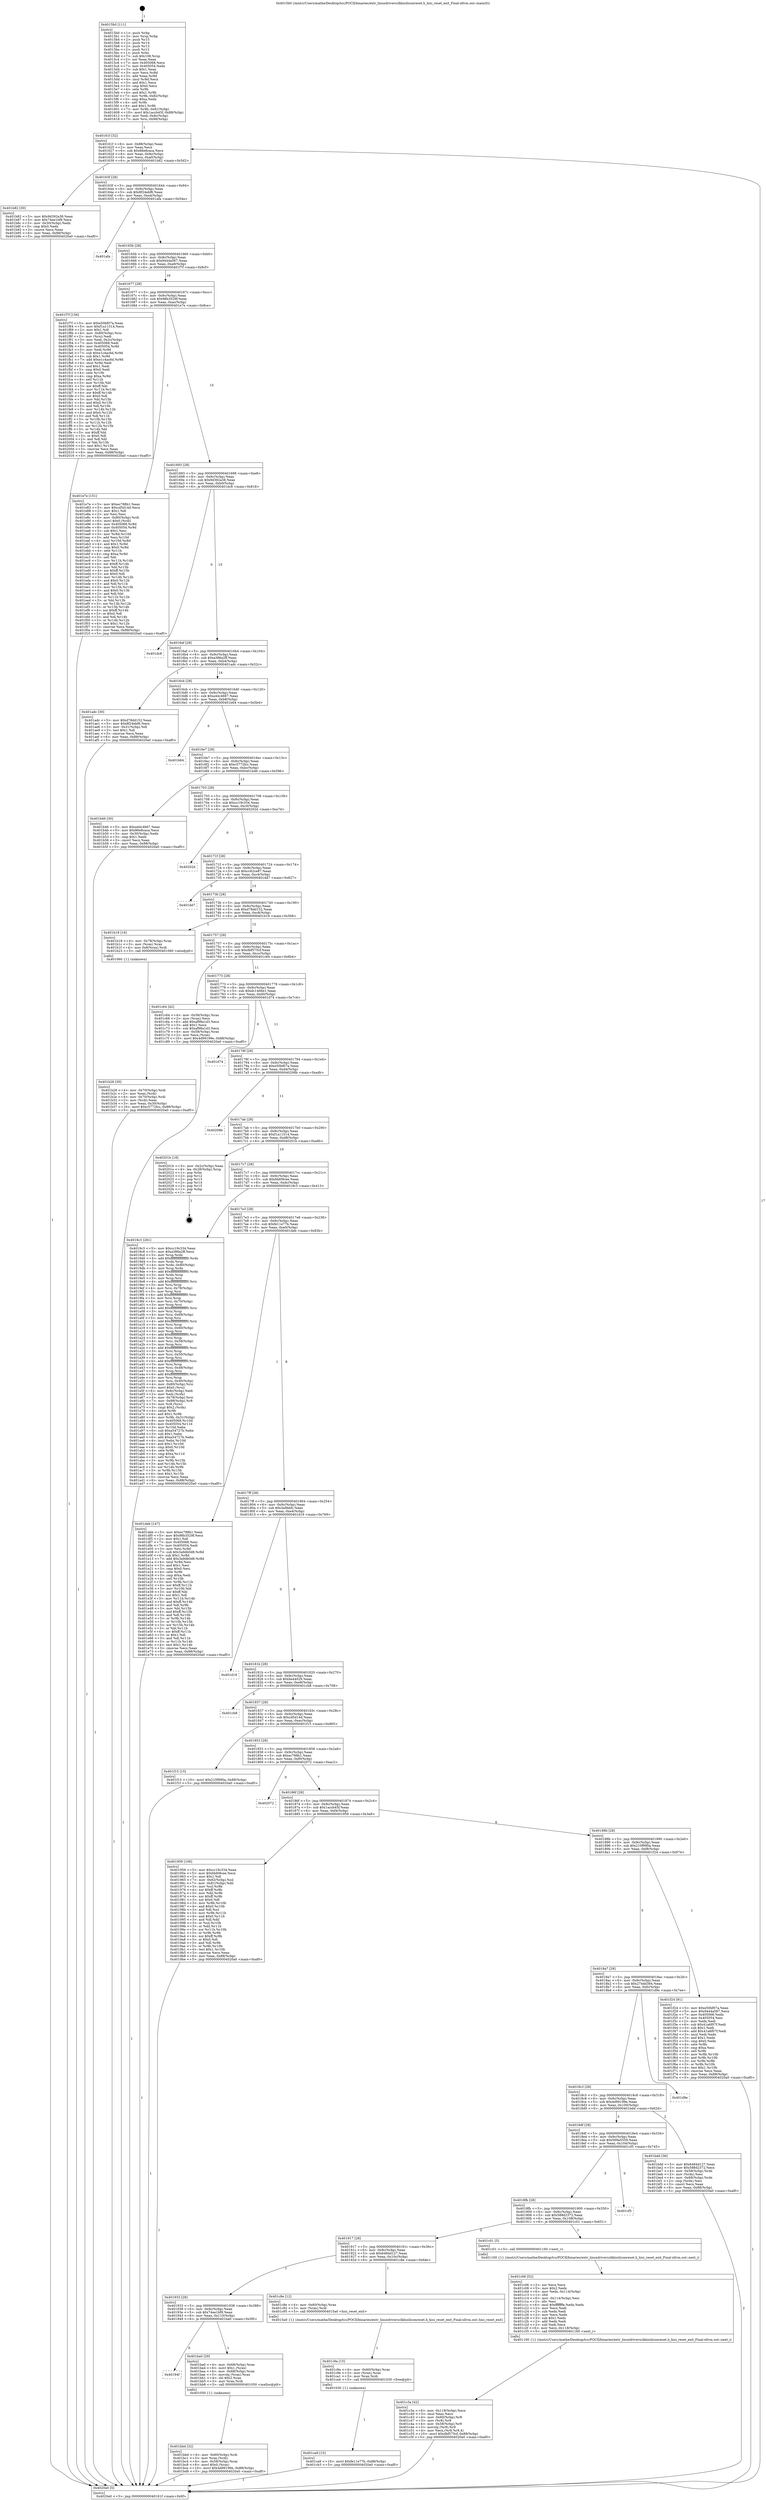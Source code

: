 digraph "0x4015b0" {
  label = "0x4015b0 (/mnt/c/Users/mathe/Desktop/tcc/POCII/binaries/extr_linuxdriversclkhisiliconreset.h_hisi_reset_exit_Final-ollvm.out::main(0))"
  labelloc = "t"
  node[shape=record]

  Entry [label="",width=0.3,height=0.3,shape=circle,fillcolor=black,style=filled]
  "0x40161f" [label="{
     0x40161f [32]\l
     | [instrs]\l
     &nbsp;&nbsp;0x40161f \<+6\>: mov -0x88(%rbp),%eax\l
     &nbsp;&nbsp;0x401625 \<+2\>: mov %eax,%ecx\l
     &nbsp;&nbsp;0x401627 \<+6\>: sub $0x86e8caca,%ecx\l
     &nbsp;&nbsp;0x40162d \<+6\>: mov %eax,-0x9c(%rbp)\l
     &nbsp;&nbsp;0x401633 \<+6\>: mov %ecx,-0xa0(%rbp)\l
     &nbsp;&nbsp;0x401639 \<+6\>: je 0000000000401b82 \<main+0x5d2\>\l
  }"]
  "0x401b82" [label="{
     0x401b82 [30]\l
     | [instrs]\l
     &nbsp;&nbsp;0x401b82 \<+5\>: mov $0x9d392a38,%eax\l
     &nbsp;&nbsp;0x401b87 \<+5\>: mov $0x74ee1bf9,%ecx\l
     &nbsp;&nbsp;0x401b8c \<+3\>: mov -0x30(%rbp),%edx\l
     &nbsp;&nbsp;0x401b8f \<+3\>: cmp $0x0,%edx\l
     &nbsp;&nbsp;0x401b92 \<+3\>: cmove %ecx,%eax\l
     &nbsp;&nbsp;0x401b95 \<+6\>: mov %eax,-0x88(%rbp)\l
     &nbsp;&nbsp;0x401b9b \<+5\>: jmp 00000000004020a0 \<main+0xaf0\>\l
  }"]
  "0x40163f" [label="{
     0x40163f [28]\l
     | [instrs]\l
     &nbsp;&nbsp;0x40163f \<+5\>: jmp 0000000000401644 \<main+0x94\>\l
     &nbsp;&nbsp;0x401644 \<+6\>: mov -0x9c(%rbp),%eax\l
     &nbsp;&nbsp;0x40164a \<+5\>: sub $0x8f24ebf6,%eax\l
     &nbsp;&nbsp;0x40164f \<+6\>: mov %eax,-0xa4(%rbp)\l
     &nbsp;&nbsp;0x401655 \<+6\>: je 0000000000401afa \<main+0x54a\>\l
  }"]
  Exit [label="",width=0.3,height=0.3,shape=circle,fillcolor=black,style=filled,peripheries=2]
  "0x401afa" [label="{
     0x401afa\l
  }", style=dashed]
  "0x40165b" [label="{
     0x40165b [28]\l
     | [instrs]\l
     &nbsp;&nbsp;0x40165b \<+5\>: jmp 0000000000401660 \<main+0xb0\>\l
     &nbsp;&nbsp;0x401660 \<+6\>: mov -0x9c(%rbp),%eax\l
     &nbsp;&nbsp;0x401666 \<+5\>: sub $0x9444a567,%eax\l
     &nbsp;&nbsp;0x40166b \<+6\>: mov %eax,-0xa8(%rbp)\l
     &nbsp;&nbsp;0x401671 \<+6\>: je 0000000000401f7f \<main+0x9cf\>\l
  }"]
  "0x401ca9" [label="{
     0x401ca9 [15]\l
     | [instrs]\l
     &nbsp;&nbsp;0x401ca9 \<+10\>: movl $0xfe11e77b,-0x88(%rbp)\l
     &nbsp;&nbsp;0x401cb3 \<+5\>: jmp 00000000004020a0 \<main+0xaf0\>\l
  }"]
  "0x401f7f" [label="{
     0x401f7f [156]\l
     | [instrs]\l
     &nbsp;&nbsp;0x401f7f \<+5\>: mov $0xe50bf07a,%eax\l
     &nbsp;&nbsp;0x401f84 \<+5\>: mov $0xf1a11514,%ecx\l
     &nbsp;&nbsp;0x401f89 \<+2\>: mov $0x1,%dl\l
     &nbsp;&nbsp;0x401f8b \<+4\>: mov -0x80(%rbp),%rsi\l
     &nbsp;&nbsp;0x401f8f \<+2\>: mov (%rsi),%edi\l
     &nbsp;&nbsp;0x401f91 \<+3\>: mov %edi,-0x2c(%rbp)\l
     &nbsp;&nbsp;0x401f94 \<+7\>: mov 0x405068,%edi\l
     &nbsp;&nbsp;0x401f9b \<+8\>: mov 0x405054,%r8d\l
     &nbsp;&nbsp;0x401fa3 \<+3\>: mov %edi,%r9d\l
     &nbsp;&nbsp;0x401fa6 \<+7\>: sub $0xe1c4ac6d,%r9d\l
     &nbsp;&nbsp;0x401fad \<+4\>: sub $0x1,%r9d\l
     &nbsp;&nbsp;0x401fb1 \<+7\>: add $0xe1c4ac6d,%r9d\l
     &nbsp;&nbsp;0x401fb8 \<+4\>: imul %r9d,%edi\l
     &nbsp;&nbsp;0x401fbc \<+3\>: and $0x1,%edi\l
     &nbsp;&nbsp;0x401fbf \<+3\>: cmp $0x0,%edi\l
     &nbsp;&nbsp;0x401fc2 \<+4\>: sete %r10b\l
     &nbsp;&nbsp;0x401fc6 \<+4\>: cmp $0xa,%r8d\l
     &nbsp;&nbsp;0x401fca \<+4\>: setl %r11b\l
     &nbsp;&nbsp;0x401fce \<+3\>: mov %r10b,%bl\l
     &nbsp;&nbsp;0x401fd1 \<+3\>: xor $0xff,%bl\l
     &nbsp;&nbsp;0x401fd4 \<+3\>: mov %r11b,%r14b\l
     &nbsp;&nbsp;0x401fd7 \<+4\>: xor $0xff,%r14b\l
     &nbsp;&nbsp;0x401fdb \<+3\>: xor $0x0,%dl\l
     &nbsp;&nbsp;0x401fde \<+3\>: mov %bl,%r15b\l
     &nbsp;&nbsp;0x401fe1 \<+4\>: and $0x0,%r15b\l
     &nbsp;&nbsp;0x401fe5 \<+3\>: and %dl,%r10b\l
     &nbsp;&nbsp;0x401fe8 \<+3\>: mov %r14b,%r12b\l
     &nbsp;&nbsp;0x401feb \<+4\>: and $0x0,%r12b\l
     &nbsp;&nbsp;0x401fef \<+3\>: and %dl,%r11b\l
     &nbsp;&nbsp;0x401ff2 \<+3\>: or %r10b,%r15b\l
     &nbsp;&nbsp;0x401ff5 \<+3\>: or %r11b,%r12b\l
     &nbsp;&nbsp;0x401ff8 \<+3\>: xor %r12b,%r15b\l
     &nbsp;&nbsp;0x401ffb \<+3\>: or %r14b,%bl\l
     &nbsp;&nbsp;0x401ffe \<+3\>: xor $0xff,%bl\l
     &nbsp;&nbsp;0x402001 \<+3\>: or $0x0,%dl\l
     &nbsp;&nbsp;0x402004 \<+2\>: and %dl,%bl\l
     &nbsp;&nbsp;0x402006 \<+3\>: or %bl,%r15b\l
     &nbsp;&nbsp;0x402009 \<+4\>: test $0x1,%r15b\l
     &nbsp;&nbsp;0x40200d \<+3\>: cmovne %ecx,%eax\l
     &nbsp;&nbsp;0x402010 \<+6\>: mov %eax,-0x88(%rbp)\l
     &nbsp;&nbsp;0x402016 \<+5\>: jmp 00000000004020a0 \<main+0xaf0\>\l
  }"]
  "0x401677" [label="{
     0x401677 [28]\l
     | [instrs]\l
     &nbsp;&nbsp;0x401677 \<+5\>: jmp 000000000040167c \<main+0xcc\>\l
     &nbsp;&nbsp;0x40167c \<+6\>: mov -0x9c(%rbp),%eax\l
     &nbsp;&nbsp;0x401682 \<+5\>: sub $0x98b3529f,%eax\l
     &nbsp;&nbsp;0x401687 \<+6\>: mov %eax,-0xac(%rbp)\l
     &nbsp;&nbsp;0x40168d \<+6\>: je 0000000000401e7e \<main+0x8ce\>\l
  }"]
  "0x401c9a" [label="{
     0x401c9a [15]\l
     | [instrs]\l
     &nbsp;&nbsp;0x401c9a \<+4\>: mov -0x60(%rbp),%rax\l
     &nbsp;&nbsp;0x401c9e \<+3\>: mov (%rax),%rax\l
     &nbsp;&nbsp;0x401ca1 \<+3\>: mov %rax,%rdi\l
     &nbsp;&nbsp;0x401ca4 \<+5\>: call 0000000000401030 \<free@plt\>\l
     | [calls]\l
     &nbsp;&nbsp;0x401030 \{1\} (unknown)\l
  }"]
  "0x401e7e" [label="{
     0x401e7e [151]\l
     | [instrs]\l
     &nbsp;&nbsp;0x401e7e \<+5\>: mov $0xec788b1,%eax\l
     &nbsp;&nbsp;0x401e83 \<+5\>: mov $0xcd5d14d,%ecx\l
     &nbsp;&nbsp;0x401e88 \<+2\>: mov $0x1,%dl\l
     &nbsp;&nbsp;0x401e8a \<+2\>: xor %esi,%esi\l
     &nbsp;&nbsp;0x401e8c \<+4\>: mov -0x80(%rbp),%rdi\l
     &nbsp;&nbsp;0x401e90 \<+6\>: movl $0x0,(%rdi)\l
     &nbsp;&nbsp;0x401e96 \<+8\>: mov 0x405068,%r8d\l
     &nbsp;&nbsp;0x401e9e \<+8\>: mov 0x405054,%r9d\l
     &nbsp;&nbsp;0x401ea6 \<+3\>: sub $0x1,%esi\l
     &nbsp;&nbsp;0x401ea9 \<+3\>: mov %r8d,%r10d\l
     &nbsp;&nbsp;0x401eac \<+3\>: add %esi,%r10d\l
     &nbsp;&nbsp;0x401eaf \<+4\>: imul %r10d,%r8d\l
     &nbsp;&nbsp;0x401eb3 \<+4\>: and $0x1,%r8d\l
     &nbsp;&nbsp;0x401eb7 \<+4\>: cmp $0x0,%r8d\l
     &nbsp;&nbsp;0x401ebb \<+4\>: sete %r11b\l
     &nbsp;&nbsp;0x401ebf \<+4\>: cmp $0xa,%r9d\l
     &nbsp;&nbsp;0x401ec3 \<+3\>: setl %bl\l
     &nbsp;&nbsp;0x401ec6 \<+3\>: mov %r11b,%r14b\l
     &nbsp;&nbsp;0x401ec9 \<+4\>: xor $0xff,%r14b\l
     &nbsp;&nbsp;0x401ecd \<+3\>: mov %bl,%r15b\l
     &nbsp;&nbsp;0x401ed0 \<+4\>: xor $0xff,%r15b\l
     &nbsp;&nbsp;0x401ed4 \<+3\>: xor $0x0,%dl\l
     &nbsp;&nbsp;0x401ed7 \<+3\>: mov %r14b,%r12b\l
     &nbsp;&nbsp;0x401eda \<+4\>: and $0x0,%r12b\l
     &nbsp;&nbsp;0x401ede \<+3\>: and %dl,%r11b\l
     &nbsp;&nbsp;0x401ee1 \<+3\>: mov %r15b,%r13b\l
     &nbsp;&nbsp;0x401ee4 \<+4\>: and $0x0,%r13b\l
     &nbsp;&nbsp;0x401ee8 \<+2\>: and %dl,%bl\l
     &nbsp;&nbsp;0x401eea \<+3\>: or %r11b,%r12b\l
     &nbsp;&nbsp;0x401eed \<+3\>: or %bl,%r13b\l
     &nbsp;&nbsp;0x401ef0 \<+3\>: xor %r13b,%r12b\l
     &nbsp;&nbsp;0x401ef3 \<+3\>: or %r15b,%r14b\l
     &nbsp;&nbsp;0x401ef6 \<+4\>: xor $0xff,%r14b\l
     &nbsp;&nbsp;0x401efa \<+3\>: or $0x0,%dl\l
     &nbsp;&nbsp;0x401efd \<+3\>: and %dl,%r14b\l
     &nbsp;&nbsp;0x401f00 \<+3\>: or %r14b,%r12b\l
     &nbsp;&nbsp;0x401f03 \<+4\>: test $0x1,%r12b\l
     &nbsp;&nbsp;0x401f07 \<+3\>: cmovne %ecx,%eax\l
     &nbsp;&nbsp;0x401f0a \<+6\>: mov %eax,-0x88(%rbp)\l
     &nbsp;&nbsp;0x401f10 \<+5\>: jmp 00000000004020a0 \<main+0xaf0\>\l
  }"]
  "0x401693" [label="{
     0x401693 [28]\l
     | [instrs]\l
     &nbsp;&nbsp;0x401693 \<+5\>: jmp 0000000000401698 \<main+0xe8\>\l
     &nbsp;&nbsp;0x401698 \<+6\>: mov -0x9c(%rbp),%eax\l
     &nbsp;&nbsp;0x40169e \<+5\>: sub $0x9d392a38,%eax\l
     &nbsp;&nbsp;0x4016a3 \<+6\>: mov %eax,-0xb0(%rbp)\l
     &nbsp;&nbsp;0x4016a9 \<+6\>: je 0000000000401dc8 \<main+0x818\>\l
  }"]
  "0x401c3a" [label="{
     0x401c3a [42]\l
     | [instrs]\l
     &nbsp;&nbsp;0x401c3a \<+6\>: mov -0x118(%rbp),%ecx\l
     &nbsp;&nbsp;0x401c40 \<+3\>: imul %eax,%ecx\l
     &nbsp;&nbsp;0x401c43 \<+4\>: mov -0x60(%rbp),%r8\l
     &nbsp;&nbsp;0x401c47 \<+3\>: mov (%r8),%r8\l
     &nbsp;&nbsp;0x401c4a \<+4\>: mov -0x58(%rbp),%r9\l
     &nbsp;&nbsp;0x401c4e \<+3\>: movslq (%r9),%r9\l
     &nbsp;&nbsp;0x401c51 \<+4\>: mov %ecx,(%r8,%r9,4)\l
     &nbsp;&nbsp;0x401c55 \<+10\>: movl $0xdbf575cf,-0x88(%rbp)\l
     &nbsp;&nbsp;0x401c5f \<+5\>: jmp 00000000004020a0 \<main+0xaf0\>\l
  }"]
  "0x401dc8" [label="{
     0x401dc8\l
  }", style=dashed]
  "0x4016af" [label="{
     0x4016af [28]\l
     | [instrs]\l
     &nbsp;&nbsp;0x4016af \<+5\>: jmp 00000000004016b4 \<main+0x104\>\l
     &nbsp;&nbsp;0x4016b4 \<+6\>: mov -0x9c(%rbp),%eax\l
     &nbsp;&nbsp;0x4016ba \<+5\>: sub $0xa386a2ff,%eax\l
     &nbsp;&nbsp;0x4016bf \<+6\>: mov %eax,-0xb4(%rbp)\l
     &nbsp;&nbsp;0x4016c5 \<+6\>: je 0000000000401adc \<main+0x52c\>\l
  }"]
  "0x401c06" [label="{
     0x401c06 [52]\l
     | [instrs]\l
     &nbsp;&nbsp;0x401c06 \<+2\>: xor %ecx,%ecx\l
     &nbsp;&nbsp;0x401c08 \<+5\>: mov $0x2,%edx\l
     &nbsp;&nbsp;0x401c0d \<+6\>: mov %edx,-0x114(%rbp)\l
     &nbsp;&nbsp;0x401c13 \<+1\>: cltd\l
     &nbsp;&nbsp;0x401c14 \<+6\>: mov -0x114(%rbp),%esi\l
     &nbsp;&nbsp;0x401c1a \<+2\>: idiv %esi\l
     &nbsp;&nbsp;0x401c1c \<+6\>: imul $0xfffffffe,%edx,%edx\l
     &nbsp;&nbsp;0x401c22 \<+2\>: mov %ecx,%edi\l
     &nbsp;&nbsp;0x401c24 \<+2\>: sub %edx,%edi\l
     &nbsp;&nbsp;0x401c26 \<+2\>: mov %ecx,%edx\l
     &nbsp;&nbsp;0x401c28 \<+3\>: sub $0x1,%edx\l
     &nbsp;&nbsp;0x401c2b \<+2\>: add %edx,%edi\l
     &nbsp;&nbsp;0x401c2d \<+2\>: sub %edi,%ecx\l
     &nbsp;&nbsp;0x401c2f \<+6\>: mov %ecx,-0x118(%rbp)\l
     &nbsp;&nbsp;0x401c35 \<+5\>: call 0000000000401160 \<next_i\>\l
     | [calls]\l
     &nbsp;&nbsp;0x401160 \{1\} (/mnt/c/Users/mathe/Desktop/tcc/POCII/binaries/extr_linuxdriversclkhisiliconreset.h_hisi_reset_exit_Final-ollvm.out::next_i)\l
  }"]
  "0x401adc" [label="{
     0x401adc [30]\l
     | [instrs]\l
     &nbsp;&nbsp;0x401adc \<+5\>: mov $0xd78dd152,%eax\l
     &nbsp;&nbsp;0x401ae1 \<+5\>: mov $0x8f24ebf6,%ecx\l
     &nbsp;&nbsp;0x401ae6 \<+3\>: mov -0x31(%rbp),%dl\l
     &nbsp;&nbsp;0x401ae9 \<+3\>: test $0x1,%dl\l
     &nbsp;&nbsp;0x401aec \<+3\>: cmovne %ecx,%eax\l
     &nbsp;&nbsp;0x401aef \<+6\>: mov %eax,-0x88(%rbp)\l
     &nbsp;&nbsp;0x401af5 \<+5\>: jmp 00000000004020a0 \<main+0xaf0\>\l
  }"]
  "0x4016cb" [label="{
     0x4016cb [28]\l
     | [instrs]\l
     &nbsp;&nbsp;0x4016cb \<+5\>: jmp 00000000004016d0 \<main+0x120\>\l
     &nbsp;&nbsp;0x4016d0 \<+6\>: mov -0x9c(%rbp),%eax\l
     &nbsp;&nbsp;0x4016d6 \<+5\>: sub $0xa44c4667,%eax\l
     &nbsp;&nbsp;0x4016db \<+6\>: mov %eax,-0xb8(%rbp)\l
     &nbsp;&nbsp;0x4016e1 \<+6\>: je 0000000000401b64 \<main+0x5b4\>\l
  }"]
  "0x401bbd" [label="{
     0x401bbd [32]\l
     | [instrs]\l
     &nbsp;&nbsp;0x401bbd \<+4\>: mov -0x60(%rbp),%rdi\l
     &nbsp;&nbsp;0x401bc1 \<+3\>: mov %rax,(%rdi)\l
     &nbsp;&nbsp;0x401bc4 \<+4\>: mov -0x58(%rbp),%rax\l
     &nbsp;&nbsp;0x401bc8 \<+6\>: movl $0x0,(%rax)\l
     &nbsp;&nbsp;0x401bce \<+10\>: movl $0x4d99199e,-0x88(%rbp)\l
     &nbsp;&nbsp;0x401bd8 \<+5\>: jmp 00000000004020a0 \<main+0xaf0\>\l
  }"]
  "0x401b64" [label="{
     0x401b64\l
  }", style=dashed]
  "0x4016e7" [label="{
     0x4016e7 [28]\l
     | [instrs]\l
     &nbsp;&nbsp;0x4016e7 \<+5\>: jmp 00000000004016ec \<main+0x13c\>\l
     &nbsp;&nbsp;0x4016ec \<+6\>: mov -0x9c(%rbp),%eax\l
     &nbsp;&nbsp;0x4016f2 \<+5\>: sub $0xc5772fcc,%eax\l
     &nbsp;&nbsp;0x4016f7 \<+6\>: mov %eax,-0xbc(%rbp)\l
     &nbsp;&nbsp;0x4016fd \<+6\>: je 0000000000401b46 \<main+0x596\>\l
  }"]
  "0x40194f" [label="{
     0x40194f\l
  }", style=dashed]
  "0x401b46" [label="{
     0x401b46 [30]\l
     | [instrs]\l
     &nbsp;&nbsp;0x401b46 \<+5\>: mov $0xa44c4667,%eax\l
     &nbsp;&nbsp;0x401b4b \<+5\>: mov $0x86e8caca,%ecx\l
     &nbsp;&nbsp;0x401b50 \<+3\>: mov -0x30(%rbp),%edx\l
     &nbsp;&nbsp;0x401b53 \<+3\>: cmp $0x1,%edx\l
     &nbsp;&nbsp;0x401b56 \<+3\>: cmovl %ecx,%eax\l
     &nbsp;&nbsp;0x401b59 \<+6\>: mov %eax,-0x88(%rbp)\l
     &nbsp;&nbsp;0x401b5f \<+5\>: jmp 00000000004020a0 \<main+0xaf0\>\l
  }"]
  "0x401703" [label="{
     0x401703 [28]\l
     | [instrs]\l
     &nbsp;&nbsp;0x401703 \<+5\>: jmp 0000000000401708 \<main+0x158\>\l
     &nbsp;&nbsp;0x401708 \<+6\>: mov -0x9c(%rbp),%eax\l
     &nbsp;&nbsp;0x40170e \<+5\>: sub $0xcc19c334,%eax\l
     &nbsp;&nbsp;0x401713 \<+6\>: mov %eax,-0xc0(%rbp)\l
     &nbsp;&nbsp;0x401719 \<+6\>: je 000000000040202d \<main+0xa7d\>\l
  }"]
  "0x401ba0" [label="{
     0x401ba0 [29]\l
     | [instrs]\l
     &nbsp;&nbsp;0x401ba0 \<+4\>: mov -0x68(%rbp),%rax\l
     &nbsp;&nbsp;0x401ba4 \<+6\>: movl $0x1,(%rax)\l
     &nbsp;&nbsp;0x401baa \<+4\>: mov -0x68(%rbp),%rax\l
     &nbsp;&nbsp;0x401bae \<+3\>: movslq (%rax),%rax\l
     &nbsp;&nbsp;0x401bb1 \<+4\>: shl $0x2,%rax\l
     &nbsp;&nbsp;0x401bb5 \<+3\>: mov %rax,%rdi\l
     &nbsp;&nbsp;0x401bb8 \<+5\>: call 0000000000401050 \<malloc@plt\>\l
     | [calls]\l
     &nbsp;&nbsp;0x401050 \{1\} (unknown)\l
  }"]
  "0x40202d" [label="{
     0x40202d\l
  }", style=dashed]
  "0x40171f" [label="{
     0x40171f [28]\l
     | [instrs]\l
     &nbsp;&nbsp;0x40171f \<+5\>: jmp 0000000000401724 \<main+0x174\>\l
     &nbsp;&nbsp;0x401724 \<+6\>: mov -0x9c(%rbp),%eax\l
     &nbsp;&nbsp;0x40172a \<+5\>: sub $0xcc62ce87,%eax\l
     &nbsp;&nbsp;0x40172f \<+6\>: mov %eax,-0xc4(%rbp)\l
     &nbsp;&nbsp;0x401735 \<+6\>: je 0000000000401dd7 \<main+0x827\>\l
  }"]
  "0x401933" [label="{
     0x401933 [28]\l
     | [instrs]\l
     &nbsp;&nbsp;0x401933 \<+5\>: jmp 0000000000401938 \<main+0x388\>\l
     &nbsp;&nbsp;0x401938 \<+6\>: mov -0x9c(%rbp),%eax\l
     &nbsp;&nbsp;0x40193e \<+5\>: sub $0x74ee1bf9,%eax\l
     &nbsp;&nbsp;0x401943 \<+6\>: mov %eax,-0x110(%rbp)\l
     &nbsp;&nbsp;0x401949 \<+6\>: je 0000000000401ba0 \<main+0x5f0\>\l
  }"]
  "0x401dd7" [label="{
     0x401dd7\l
  }", style=dashed]
  "0x40173b" [label="{
     0x40173b [28]\l
     | [instrs]\l
     &nbsp;&nbsp;0x40173b \<+5\>: jmp 0000000000401740 \<main+0x190\>\l
     &nbsp;&nbsp;0x401740 \<+6\>: mov -0x9c(%rbp),%eax\l
     &nbsp;&nbsp;0x401746 \<+5\>: sub $0xd78dd152,%eax\l
     &nbsp;&nbsp;0x40174b \<+6\>: mov %eax,-0xc8(%rbp)\l
     &nbsp;&nbsp;0x401751 \<+6\>: je 0000000000401b18 \<main+0x568\>\l
  }"]
  "0x401c8e" [label="{
     0x401c8e [12]\l
     | [instrs]\l
     &nbsp;&nbsp;0x401c8e \<+4\>: mov -0x60(%rbp),%rax\l
     &nbsp;&nbsp;0x401c92 \<+3\>: mov (%rax),%rdi\l
     &nbsp;&nbsp;0x401c95 \<+5\>: call 00000000004015a0 \<hisi_reset_exit\>\l
     | [calls]\l
     &nbsp;&nbsp;0x4015a0 \{1\} (/mnt/c/Users/mathe/Desktop/tcc/POCII/binaries/extr_linuxdriversclkhisiliconreset.h_hisi_reset_exit_Final-ollvm.out::hisi_reset_exit)\l
  }"]
  "0x401b18" [label="{
     0x401b18 [16]\l
     | [instrs]\l
     &nbsp;&nbsp;0x401b18 \<+4\>: mov -0x78(%rbp),%rax\l
     &nbsp;&nbsp;0x401b1c \<+3\>: mov (%rax),%rax\l
     &nbsp;&nbsp;0x401b1f \<+4\>: mov 0x8(%rax),%rdi\l
     &nbsp;&nbsp;0x401b23 \<+5\>: call 0000000000401060 \<atoi@plt\>\l
     | [calls]\l
     &nbsp;&nbsp;0x401060 \{1\} (unknown)\l
  }"]
  "0x401757" [label="{
     0x401757 [28]\l
     | [instrs]\l
     &nbsp;&nbsp;0x401757 \<+5\>: jmp 000000000040175c \<main+0x1ac\>\l
     &nbsp;&nbsp;0x40175c \<+6\>: mov -0x9c(%rbp),%eax\l
     &nbsp;&nbsp;0x401762 \<+5\>: sub $0xdbf575cf,%eax\l
     &nbsp;&nbsp;0x401767 \<+6\>: mov %eax,-0xcc(%rbp)\l
     &nbsp;&nbsp;0x40176d \<+6\>: je 0000000000401c64 \<main+0x6b4\>\l
  }"]
  "0x401917" [label="{
     0x401917 [28]\l
     | [instrs]\l
     &nbsp;&nbsp;0x401917 \<+5\>: jmp 000000000040191c \<main+0x36c\>\l
     &nbsp;&nbsp;0x40191c \<+6\>: mov -0x9c(%rbp),%eax\l
     &nbsp;&nbsp;0x401922 \<+5\>: sub $0x6484d127,%eax\l
     &nbsp;&nbsp;0x401927 \<+6\>: mov %eax,-0x10c(%rbp)\l
     &nbsp;&nbsp;0x40192d \<+6\>: je 0000000000401c8e \<main+0x6de\>\l
  }"]
  "0x401c64" [label="{
     0x401c64 [42]\l
     | [instrs]\l
     &nbsp;&nbsp;0x401c64 \<+4\>: mov -0x58(%rbp),%rax\l
     &nbsp;&nbsp;0x401c68 \<+2\>: mov (%rax),%ecx\l
     &nbsp;&nbsp;0x401c6a \<+6\>: add $0xaf98a1d3,%ecx\l
     &nbsp;&nbsp;0x401c70 \<+3\>: add $0x1,%ecx\l
     &nbsp;&nbsp;0x401c73 \<+6\>: sub $0xaf98a1d3,%ecx\l
     &nbsp;&nbsp;0x401c79 \<+4\>: mov -0x58(%rbp),%rax\l
     &nbsp;&nbsp;0x401c7d \<+2\>: mov %ecx,(%rax)\l
     &nbsp;&nbsp;0x401c7f \<+10\>: movl $0x4d99199e,-0x88(%rbp)\l
     &nbsp;&nbsp;0x401c89 \<+5\>: jmp 00000000004020a0 \<main+0xaf0\>\l
  }"]
  "0x401773" [label="{
     0x401773 [28]\l
     | [instrs]\l
     &nbsp;&nbsp;0x401773 \<+5\>: jmp 0000000000401778 \<main+0x1c8\>\l
     &nbsp;&nbsp;0x401778 \<+6\>: mov -0x9c(%rbp),%eax\l
     &nbsp;&nbsp;0x40177e \<+5\>: sub $0xdc1466e1,%eax\l
     &nbsp;&nbsp;0x401783 \<+6\>: mov %eax,-0xd0(%rbp)\l
     &nbsp;&nbsp;0x401789 \<+6\>: je 0000000000401d74 \<main+0x7c4\>\l
  }"]
  "0x401c01" [label="{
     0x401c01 [5]\l
     | [instrs]\l
     &nbsp;&nbsp;0x401c01 \<+5\>: call 0000000000401160 \<next_i\>\l
     | [calls]\l
     &nbsp;&nbsp;0x401160 \{1\} (/mnt/c/Users/mathe/Desktop/tcc/POCII/binaries/extr_linuxdriversclkhisiliconreset.h_hisi_reset_exit_Final-ollvm.out::next_i)\l
  }"]
  "0x401d74" [label="{
     0x401d74\l
  }", style=dashed]
  "0x40178f" [label="{
     0x40178f [28]\l
     | [instrs]\l
     &nbsp;&nbsp;0x40178f \<+5\>: jmp 0000000000401794 \<main+0x1e4\>\l
     &nbsp;&nbsp;0x401794 \<+6\>: mov -0x9c(%rbp),%eax\l
     &nbsp;&nbsp;0x40179a \<+5\>: sub $0xe50bf07a,%eax\l
     &nbsp;&nbsp;0x40179f \<+6\>: mov %eax,-0xd4(%rbp)\l
     &nbsp;&nbsp;0x4017a5 \<+6\>: je 000000000040208b \<main+0xadb\>\l
  }"]
  "0x4018fb" [label="{
     0x4018fb [28]\l
     | [instrs]\l
     &nbsp;&nbsp;0x4018fb \<+5\>: jmp 0000000000401900 \<main+0x350\>\l
     &nbsp;&nbsp;0x401900 \<+6\>: mov -0x9c(%rbp),%eax\l
     &nbsp;&nbsp;0x401906 \<+5\>: sub $0x588d2372,%eax\l
     &nbsp;&nbsp;0x40190b \<+6\>: mov %eax,-0x108(%rbp)\l
     &nbsp;&nbsp;0x401911 \<+6\>: je 0000000000401c01 \<main+0x651\>\l
  }"]
  "0x40208b" [label="{
     0x40208b\l
  }", style=dashed]
  "0x4017ab" [label="{
     0x4017ab [28]\l
     | [instrs]\l
     &nbsp;&nbsp;0x4017ab \<+5\>: jmp 00000000004017b0 \<main+0x200\>\l
     &nbsp;&nbsp;0x4017b0 \<+6\>: mov -0x9c(%rbp),%eax\l
     &nbsp;&nbsp;0x4017b6 \<+5\>: sub $0xf1a11514,%eax\l
     &nbsp;&nbsp;0x4017bb \<+6\>: mov %eax,-0xd8(%rbp)\l
     &nbsp;&nbsp;0x4017c1 \<+6\>: je 000000000040201b \<main+0xa6b\>\l
  }"]
  "0x401cf5" [label="{
     0x401cf5\l
  }", style=dashed]
  "0x40201b" [label="{
     0x40201b [18]\l
     | [instrs]\l
     &nbsp;&nbsp;0x40201b \<+3\>: mov -0x2c(%rbp),%eax\l
     &nbsp;&nbsp;0x40201e \<+4\>: lea -0x28(%rbp),%rsp\l
     &nbsp;&nbsp;0x402022 \<+1\>: pop %rbx\l
     &nbsp;&nbsp;0x402023 \<+2\>: pop %r12\l
     &nbsp;&nbsp;0x402025 \<+2\>: pop %r13\l
     &nbsp;&nbsp;0x402027 \<+2\>: pop %r14\l
     &nbsp;&nbsp;0x402029 \<+2\>: pop %r15\l
     &nbsp;&nbsp;0x40202b \<+1\>: pop %rbp\l
     &nbsp;&nbsp;0x40202c \<+1\>: ret\l
  }"]
  "0x4017c7" [label="{
     0x4017c7 [28]\l
     | [instrs]\l
     &nbsp;&nbsp;0x4017c7 \<+5\>: jmp 00000000004017cc \<main+0x21c\>\l
     &nbsp;&nbsp;0x4017cc \<+6\>: mov -0x9c(%rbp),%eax\l
     &nbsp;&nbsp;0x4017d2 \<+5\>: sub $0xfdd09cee,%eax\l
     &nbsp;&nbsp;0x4017d7 \<+6\>: mov %eax,-0xdc(%rbp)\l
     &nbsp;&nbsp;0x4017dd \<+6\>: je 00000000004019c3 \<main+0x413\>\l
  }"]
  "0x4018df" [label="{
     0x4018df [28]\l
     | [instrs]\l
     &nbsp;&nbsp;0x4018df \<+5\>: jmp 00000000004018e4 \<main+0x334\>\l
     &nbsp;&nbsp;0x4018e4 \<+6\>: mov -0x9c(%rbp),%eax\l
     &nbsp;&nbsp;0x4018ea \<+5\>: sub $0x569a5559,%eax\l
     &nbsp;&nbsp;0x4018ef \<+6\>: mov %eax,-0x104(%rbp)\l
     &nbsp;&nbsp;0x4018f5 \<+6\>: je 0000000000401cf5 \<main+0x745\>\l
  }"]
  "0x4019c3" [label="{
     0x4019c3 [281]\l
     | [instrs]\l
     &nbsp;&nbsp;0x4019c3 \<+5\>: mov $0xcc19c334,%eax\l
     &nbsp;&nbsp;0x4019c8 \<+5\>: mov $0xa386a2ff,%ecx\l
     &nbsp;&nbsp;0x4019cd \<+3\>: mov %rsp,%rdx\l
     &nbsp;&nbsp;0x4019d0 \<+4\>: add $0xfffffffffffffff0,%rdx\l
     &nbsp;&nbsp;0x4019d4 \<+3\>: mov %rdx,%rsp\l
     &nbsp;&nbsp;0x4019d7 \<+4\>: mov %rdx,-0x80(%rbp)\l
     &nbsp;&nbsp;0x4019db \<+3\>: mov %rsp,%rdx\l
     &nbsp;&nbsp;0x4019de \<+4\>: add $0xfffffffffffffff0,%rdx\l
     &nbsp;&nbsp;0x4019e2 \<+3\>: mov %rdx,%rsp\l
     &nbsp;&nbsp;0x4019e5 \<+3\>: mov %rsp,%rsi\l
     &nbsp;&nbsp;0x4019e8 \<+4\>: add $0xfffffffffffffff0,%rsi\l
     &nbsp;&nbsp;0x4019ec \<+3\>: mov %rsi,%rsp\l
     &nbsp;&nbsp;0x4019ef \<+4\>: mov %rsi,-0x78(%rbp)\l
     &nbsp;&nbsp;0x4019f3 \<+3\>: mov %rsp,%rsi\l
     &nbsp;&nbsp;0x4019f6 \<+4\>: add $0xfffffffffffffff0,%rsi\l
     &nbsp;&nbsp;0x4019fa \<+3\>: mov %rsi,%rsp\l
     &nbsp;&nbsp;0x4019fd \<+4\>: mov %rsi,-0x70(%rbp)\l
     &nbsp;&nbsp;0x401a01 \<+3\>: mov %rsp,%rsi\l
     &nbsp;&nbsp;0x401a04 \<+4\>: add $0xfffffffffffffff0,%rsi\l
     &nbsp;&nbsp;0x401a08 \<+3\>: mov %rsi,%rsp\l
     &nbsp;&nbsp;0x401a0b \<+4\>: mov %rsi,-0x68(%rbp)\l
     &nbsp;&nbsp;0x401a0f \<+3\>: mov %rsp,%rsi\l
     &nbsp;&nbsp;0x401a12 \<+4\>: add $0xfffffffffffffff0,%rsi\l
     &nbsp;&nbsp;0x401a16 \<+3\>: mov %rsi,%rsp\l
     &nbsp;&nbsp;0x401a19 \<+4\>: mov %rsi,-0x60(%rbp)\l
     &nbsp;&nbsp;0x401a1d \<+3\>: mov %rsp,%rsi\l
     &nbsp;&nbsp;0x401a20 \<+4\>: add $0xfffffffffffffff0,%rsi\l
     &nbsp;&nbsp;0x401a24 \<+3\>: mov %rsi,%rsp\l
     &nbsp;&nbsp;0x401a27 \<+4\>: mov %rsi,-0x58(%rbp)\l
     &nbsp;&nbsp;0x401a2b \<+3\>: mov %rsp,%rsi\l
     &nbsp;&nbsp;0x401a2e \<+4\>: add $0xfffffffffffffff0,%rsi\l
     &nbsp;&nbsp;0x401a32 \<+3\>: mov %rsi,%rsp\l
     &nbsp;&nbsp;0x401a35 \<+4\>: mov %rsi,-0x50(%rbp)\l
     &nbsp;&nbsp;0x401a39 \<+3\>: mov %rsp,%rsi\l
     &nbsp;&nbsp;0x401a3c \<+4\>: add $0xfffffffffffffff0,%rsi\l
     &nbsp;&nbsp;0x401a40 \<+3\>: mov %rsi,%rsp\l
     &nbsp;&nbsp;0x401a43 \<+4\>: mov %rsi,-0x48(%rbp)\l
     &nbsp;&nbsp;0x401a47 \<+3\>: mov %rsp,%rsi\l
     &nbsp;&nbsp;0x401a4a \<+4\>: add $0xfffffffffffffff0,%rsi\l
     &nbsp;&nbsp;0x401a4e \<+3\>: mov %rsi,%rsp\l
     &nbsp;&nbsp;0x401a51 \<+4\>: mov %rsi,-0x40(%rbp)\l
     &nbsp;&nbsp;0x401a55 \<+4\>: mov -0x80(%rbp),%rsi\l
     &nbsp;&nbsp;0x401a59 \<+6\>: movl $0x0,(%rsi)\l
     &nbsp;&nbsp;0x401a5f \<+6\>: mov -0x8c(%rbp),%edi\l
     &nbsp;&nbsp;0x401a65 \<+2\>: mov %edi,(%rdx)\l
     &nbsp;&nbsp;0x401a67 \<+4\>: mov -0x78(%rbp),%rsi\l
     &nbsp;&nbsp;0x401a6b \<+7\>: mov -0x98(%rbp),%r8\l
     &nbsp;&nbsp;0x401a72 \<+3\>: mov %r8,(%rsi)\l
     &nbsp;&nbsp;0x401a75 \<+3\>: cmpl $0x2,(%rdx)\l
     &nbsp;&nbsp;0x401a78 \<+4\>: setne %r9b\l
     &nbsp;&nbsp;0x401a7c \<+4\>: and $0x1,%r9b\l
     &nbsp;&nbsp;0x401a80 \<+4\>: mov %r9b,-0x31(%rbp)\l
     &nbsp;&nbsp;0x401a84 \<+8\>: mov 0x405068,%r10d\l
     &nbsp;&nbsp;0x401a8c \<+8\>: mov 0x405054,%r11d\l
     &nbsp;&nbsp;0x401a94 \<+3\>: mov %r10d,%ebx\l
     &nbsp;&nbsp;0x401a97 \<+6\>: sub $0xa54727b,%ebx\l
     &nbsp;&nbsp;0x401a9d \<+3\>: sub $0x1,%ebx\l
     &nbsp;&nbsp;0x401aa0 \<+6\>: add $0xa54727b,%ebx\l
     &nbsp;&nbsp;0x401aa6 \<+4\>: imul %ebx,%r10d\l
     &nbsp;&nbsp;0x401aaa \<+4\>: and $0x1,%r10d\l
     &nbsp;&nbsp;0x401aae \<+4\>: cmp $0x0,%r10d\l
     &nbsp;&nbsp;0x401ab2 \<+4\>: sete %r9b\l
     &nbsp;&nbsp;0x401ab6 \<+4\>: cmp $0xa,%r11d\l
     &nbsp;&nbsp;0x401aba \<+4\>: setl %r14b\l
     &nbsp;&nbsp;0x401abe \<+3\>: mov %r9b,%r15b\l
     &nbsp;&nbsp;0x401ac1 \<+3\>: and %r14b,%r15b\l
     &nbsp;&nbsp;0x401ac4 \<+3\>: xor %r14b,%r9b\l
     &nbsp;&nbsp;0x401ac7 \<+3\>: or %r9b,%r15b\l
     &nbsp;&nbsp;0x401aca \<+4\>: test $0x1,%r15b\l
     &nbsp;&nbsp;0x401ace \<+3\>: cmovne %ecx,%eax\l
     &nbsp;&nbsp;0x401ad1 \<+6\>: mov %eax,-0x88(%rbp)\l
     &nbsp;&nbsp;0x401ad7 \<+5\>: jmp 00000000004020a0 \<main+0xaf0\>\l
  }"]
  "0x4017e3" [label="{
     0x4017e3 [28]\l
     | [instrs]\l
     &nbsp;&nbsp;0x4017e3 \<+5\>: jmp 00000000004017e8 \<main+0x238\>\l
     &nbsp;&nbsp;0x4017e8 \<+6\>: mov -0x9c(%rbp),%eax\l
     &nbsp;&nbsp;0x4017ee \<+5\>: sub $0xfe11e77b,%eax\l
     &nbsp;&nbsp;0x4017f3 \<+6\>: mov %eax,-0xe0(%rbp)\l
     &nbsp;&nbsp;0x4017f9 \<+6\>: je 0000000000401deb \<main+0x83b\>\l
  }"]
  "0x401bdd" [label="{
     0x401bdd [36]\l
     | [instrs]\l
     &nbsp;&nbsp;0x401bdd \<+5\>: mov $0x6484d127,%eax\l
     &nbsp;&nbsp;0x401be2 \<+5\>: mov $0x588d2372,%ecx\l
     &nbsp;&nbsp;0x401be7 \<+4\>: mov -0x58(%rbp),%rdx\l
     &nbsp;&nbsp;0x401beb \<+2\>: mov (%rdx),%esi\l
     &nbsp;&nbsp;0x401bed \<+4\>: mov -0x68(%rbp),%rdx\l
     &nbsp;&nbsp;0x401bf1 \<+2\>: cmp (%rdx),%esi\l
     &nbsp;&nbsp;0x401bf3 \<+3\>: cmovl %ecx,%eax\l
     &nbsp;&nbsp;0x401bf6 \<+6\>: mov %eax,-0x88(%rbp)\l
     &nbsp;&nbsp;0x401bfc \<+5\>: jmp 00000000004020a0 \<main+0xaf0\>\l
  }"]
  "0x401deb" [label="{
     0x401deb [147]\l
     | [instrs]\l
     &nbsp;&nbsp;0x401deb \<+5\>: mov $0xec788b1,%eax\l
     &nbsp;&nbsp;0x401df0 \<+5\>: mov $0x98b3529f,%ecx\l
     &nbsp;&nbsp;0x401df5 \<+2\>: mov $0x1,%dl\l
     &nbsp;&nbsp;0x401df7 \<+7\>: mov 0x405068,%esi\l
     &nbsp;&nbsp;0x401dfe \<+7\>: mov 0x405054,%edi\l
     &nbsp;&nbsp;0x401e05 \<+3\>: mov %esi,%r8d\l
     &nbsp;&nbsp;0x401e08 \<+7\>: sub $0x3a9db0d8,%r8d\l
     &nbsp;&nbsp;0x401e0f \<+4\>: sub $0x1,%r8d\l
     &nbsp;&nbsp;0x401e13 \<+7\>: add $0x3a9db0d8,%r8d\l
     &nbsp;&nbsp;0x401e1a \<+4\>: imul %r8d,%esi\l
     &nbsp;&nbsp;0x401e1e \<+3\>: and $0x1,%esi\l
     &nbsp;&nbsp;0x401e21 \<+3\>: cmp $0x0,%esi\l
     &nbsp;&nbsp;0x401e24 \<+4\>: sete %r9b\l
     &nbsp;&nbsp;0x401e28 \<+3\>: cmp $0xa,%edi\l
     &nbsp;&nbsp;0x401e2b \<+4\>: setl %r10b\l
     &nbsp;&nbsp;0x401e2f \<+3\>: mov %r9b,%r11b\l
     &nbsp;&nbsp;0x401e32 \<+4\>: xor $0xff,%r11b\l
     &nbsp;&nbsp;0x401e36 \<+3\>: mov %r10b,%bl\l
     &nbsp;&nbsp;0x401e39 \<+3\>: xor $0xff,%bl\l
     &nbsp;&nbsp;0x401e3c \<+3\>: xor $0x1,%dl\l
     &nbsp;&nbsp;0x401e3f \<+3\>: mov %r11b,%r14b\l
     &nbsp;&nbsp;0x401e42 \<+4\>: and $0xff,%r14b\l
     &nbsp;&nbsp;0x401e46 \<+3\>: and %dl,%r9b\l
     &nbsp;&nbsp;0x401e49 \<+3\>: mov %bl,%r15b\l
     &nbsp;&nbsp;0x401e4c \<+4\>: and $0xff,%r15b\l
     &nbsp;&nbsp;0x401e50 \<+3\>: and %dl,%r10b\l
     &nbsp;&nbsp;0x401e53 \<+3\>: or %r9b,%r14b\l
     &nbsp;&nbsp;0x401e56 \<+3\>: or %r10b,%r15b\l
     &nbsp;&nbsp;0x401e59 \<+3\>: xor %r15b,%r14b\l
     &nbsp;&nbsp;0x401e5c \<+3\>: or %bl,%r11b\l
     &nbsp;&nbsp;0x401e5f \<+4\>: xor $0xff,%r11b\l
     &nbsp;&nbsp;0x401e63 \<+3\>: or $0x1,%dl\l
     &nbsp;&nbsp;0x401e66 \<+3\>: and %dl,%r11b\l
     &nbsp;&nbsp;0x401e69 \<+3\>: or %r11b,%r14b\l
     &nbsp;&nbsp;0x401e6c \<+4\>: test $0x1,%r14b\l
     &nbsp;&nbsp;0x401e70 \<+3\>: cmovne %ecx,%eax\l
     &nbsp;&nbsp;0x401e73 \<+6\>: mov %eax,-0x88(%rbp)\l
     &nbsp;&nbsp;0x401e79 \<+5\>: jmp 00000000004020a0 \<main+0xaf0\>\l
  }"]
  "0x4017ff" [label="{
     0x4017ff [28]\l
     | [instrs]\l
     &nbsp;&nbsp;0x4017ff \<+5\>: jmp 0000000000401804 \<main+0x254\>\l
     &nbsp;&nbsp;0x401804 \<+6\>: mov -0x9c(%rbp),%eax\l
     &nbsp;&nbsp;0x40180a \<+5\>: sub $0x3a9bbfc,%eax\l
     &nbsp;&nbsp;0x40180f \<+6\>: mov %eax,-0xe4(%rbp)\l
     &nbsp;&nbsp;0x401815 \<+6\>: je 0000000000401d19 \<main+0x769\>\l
  }"]
  "0x4018c3" [label="{
     0x4018c3 [28]\l
     | [instrs]\l
     &nbsp;&nbsp;0x4018c3 \<+5\>: jmp 00000000004018c8 \<main+0x318\>\l
     &nbsp;&nbsp;0x4018c8 \<+6\>: mov -0x9c(%rbp),%eax\l
     &nbsp;&nbsp;0x4018ce \<+5\>: sub $0x4d99199e,%eax\l
     &nbsp;&nbsp;0x4018d3 \<+6\>: mov %eax,-0x100(%rbp)\l
     &nbsp;&nbsp;0x4018d9 \<+6\>: je 0000000000401bdd \<main+0x62d\>\l
  }"]
  "0x401d19" [label="{
     0x401d19\l
  }", style=dashed]
  "0x40181b" [label="{
     0x40181b [28]\l
     | [instrs]\l
     &nbsp;&nbsp;0x40181b \<+5\>: jmp 0000000000401820 \<main+0x270\>\l
     &nbsp;&nbsp;0x401820 \<+6\>: mov -0x9c(%rbp),%eax\l
     &nbsp;&nbsp;0x401826 \<+5\>: sub $0xbe44029,%eax\l
     &nbsp;&nbsp;0x40182b \<+6\>: mov %eax,-0xe8(%rbp)\l
     &nbsp;&nbsp;0x401831 \<+6\>: je 0000000000401cb8 \<main+0x708\>\l
  }"]
  "0x401d9e" [label="{
     0x401d9e\l
  }", style=dashed]
  "0x401cb8" [label="{
     0x401cb8\l
  }", style=dashed]
  "0x401837" [label="{
     0x401837 [28]\l
     | [instrs]\l
     &nbsp;&nbsp;0x401837 \<+5\>: jmp 000000000040183c \<main+0x28c\>\l
     &nbsp;&nbsp;0x40183c \<+6\>: mov -0x9c(%rbp),%eax\l
     &nbsp;&nbsp;0x401842 \<+5\>: sub $0xcd5d14d,%eax\l
     &nbsp;&nbsp;0x401847 \<+6\>: mov %eax,-0xec(%rbp)\l
     &nbsp;&nbsp;0x40184d \<+6\>: je 0000000000401f15 \<main+0x965\>\l
  }"]
  "0x4018a7" [label="{
     0x4018a7 [28]\l
     | [instrs]\l
     &nbsp;&nbsp;0x4018a7 \<+5\>: jmp 00000000004018ac \<main+0x2fc\>\l
     &nbsp;&nbsp;0x4018ac \<+6\>: mov -0x9c(%rbp),%eax\l
     &nbsp;&nbsp;0x4018b2 \<+5\>: sub $0x274dd384,%eax\l
     &nbsp;&nbsp;0x4018b7 \<+6\>: mov %eax,-0xfc(%rbp)\l
     &nbsp;&nbsp;0x4018bd \<+6\>: je 0000000000401d9e \<main+0x7ee\>\l
  }"]
  "0x401f15" [label="{
     0x401f15 [15]\l
     | [instrs]\l
     &nbsp;&nbsp;0x401f15 \<+10\>: movl $0x210f990a,-0x88(%rbp)\l
     &nbsp;&nbsp;0x401f1f \<+5\>: jmp 00000000004020a0 \<main+0xaf0\>\l
  }"]
  "0x401853" [label="{
     0x401853 [28]\l
     | [instrs]\l
     &nbsp;&nbsp;0x401853 \<+5\>: jmp 0000000000401858 \<main+0x2a8\>\l
     &nbsp;&nbsp;0x401858 \<+6\>: mov -0x9c(%rbp),%eax\l
     &nbsp;&nbsp;0x40185e \<+5\>: sub $0xec788b1,%eax\l
     &nbsp;&nbsp;0x401863 \<+6\>: mov %eax,-0xf0(%rbp)\l
     &nbsp;&nbsp;0x401869 \<+6\>: je 0000000000402072 \<main+0xac2\>\l
  }"]
  "0x401f24" [label="{
     0x401f24 [91]\l
     | [instrs]\l
     &nbsp;&nbsp;0x401f24 \<+5\>: mov $0xe50bf07a,%eax\l
     &nbsp;&nbsp;0x401f29 \<+5\>: mov $0x9444a567,%ecx\l
     &nbsp;&nbsp;0x401f2e \<+7\>: mov 0x405068,%edx\l
     &nbsp;&nbsp;0x401f35 \<+7\>: mov 0x405054,%esi\l
     &nbsp;&nbsp;0x401f3c \<+2\>: mov %edx,%edi\l
     &nbsp;&nbsp;0x401f3e \<+6\>: sub $0x41a6f07f,%edi\l
     &nbsp;&nbsp;0x401f44 \<+3\>: sub $0x1,%edi\l
     &nbsp;&nbsp;0x401f47 \<+6\>: add $0x41a6f07f,%edi\l
     &nbsp;&nbsp;0x401f4d \<+3\>: imul %edi,%edx\l
     &nbsp;&nbsp;0x401f50 \<+3\>: and $0x1,%edx\l
     &nbsp;&nbsp;0x401f53 \<+3\>: cmp $0x0,%edx\l
     &nbsp;&nbsp;0x401f56 \<+4\>: sete %r8b\l
     &nbsp;&nbsp;0x401f5a \<+3\>: cmp $0xa,%esi\l
     &nbsp;&nbsp;0x401f5d \<+4\>: setl %r9b\l
     &nbsp;&nbsp;0x401f61 \<+3\>: mov %r8b,%r10b\l
     &nbsp;&nbsp;0x401f64 \<+3\>: and %r9b,%r10b\l
     &nbsp;&nbsp;0x401f67 \<+3\>: xor %r9b,%r8b\l
     &nbsp;&nbsp;0x401f6a \<+3\>: or %r8b,%r10b\l
     &nbsp;&nbsp;0x401f6d \<+4\>: test $0x1,%r10b\l
     &nbsp;&nbsp;0x401f71 \<+3\>: cmovne %ecx,%eax\l
     &nbsp;&nbsp;0x401f74 \<+6\>: mov %eax,-0x88(%rbp)\l
     &nbsp;&nbsp;0x401f7a \<+5\>: jmp 00000000004020a0 \<main+0xaf0\>\l
  }"]
  "0x402072" [label="{
     0x402072\l
  }", style=dashed]
  "0x40186f" [label="{
     0x40186f [28]\l
     | [instrs]\l
     &nbsp;&nbsp;0x40186f \<+5\>: jmp 0000000000401874 \<main+0x2c4\>\l
     &nbsp;&nbsp;0x401874 \<+6\>: mov -0x9c(%rbp),%eax\l
     &nbsp;&nbsp;0x40187a \<+5\>: sub $0x1accb45f,%eax\l
     &nbsp;&nbsp;0x40187f \<+6\>: mov %eax,-0xf4(%rbp)\l
     &nbsp;&nbsp;0x401885 \<+6\>: je 0000000000401959 \<main+0x3a9\>\l
  }"]
  "0x401b28" [label="{
     0x401b28 [30]\l
     | [instrs]\l
     &nbsp;&nbsp;0x401b28 \<+4\>: mov -0x70(%rbp),%rdi\l
     &nbsp;&nbsp;0x401b2c \<+2\>: mov %eax,(%rdi)\l
     &nbsp;&nbsp;0x401b2e \<+4\>: mov -0x70(%rbp),%rdi\l
     &nbsp;&nbsp;0x401b32 \<+2\>: mov (%rdi),%eax\l
     &nbsp;&nbsp;0x401b34 \<+3\>: mov %eax,-0x30(%rbp)\l
     &nbsp;&nbsp;0x401b37 \<+10\>: movl $0xc5772fcc,-0x88(%rbp)\l
     &nbsp;&nbsp;0x401b41 \<+5\>: jmp 00000000004020a0 \<main+0xaf0\>\l
  }"]
  "0x401959" [label="{
     0x401959 [106]\l
     | [instrs]\l
     &nbsp;&nbsp;0x401959 \<+5\>: mov $0xcc19c334,%eax\l
     &nbsp;&nbsp;0x40195e \<+5\>: mov $0xfdd09cee,%ecx\l
     &nbsp;&nbsp;0x401963 \<+2\>: mov $0x1,%dl\l
     &nbsp;&nbsp;0x401965 \<+7\>: mov -0x82(%rbp),%sil\l
     &nbsp;&nbsp;0x40196c \<+7\>: mov -0x81(%rbp),%dil\l
     &nbsp;&nbsp;0x401973 \<+3\>: mov %sil,%r8b\l
     &nbsp;&nbsp;0x401976 \<+4\>: xor $0xff,%r8b\l
     &nbsp;&nbsp;0x40197a \<+3\>: mov %dil,%r9b\l
     &nbsp;&nbsp;0x40197d \<+4\>: xor $0xff,%r9b\l
     &nbsp;&nbsp;0x401981 \<+3\>: xor $0x0,%dl\l
     &nbsp;&nbsp;0x401984 \<+3\>: mov %r8b,%r10b\l
     &nbsp;&nbsp;0x401987 \<+4\>: and $0x0,%r10b\l
     &nbsp;&nbsp;0x40198b \<+3\>: and %dl,%sil\l
     &nbsp;&nbsp;0x40198e \<+3\>: mov %r9b,%r11b\l
     &nbsp;&nbsp;0x401991 \<+4\>: and $0x0,%r11b\l
     &nbsp;&nbsp;0x401995 \<+3\>: and %dl,%dil\l
     &nbsp;&nbsp;0x401998 \<+3\>: or %sil,%r10b\l
     &nbsp;&nbsp;0x40199b \<+3\>: or %dil,%r11b\l
     &nbsp;&nbsp;0x40199e \<+3\>: xor %r11b,%r10b\l
     &nbsp;&nbsp;0x4019a1 \<+3\>: or %r9b,%r8b\l
     &nbsp;&nbsp;0x4019a4 \<+4\>: xor $0xff,%r8b\l
     &nbsp;&nbsp;0x4019a8 \<+3\>: or $0x0,%dl\l
     &nbsp;&nbsp;0x4019ab \<+3\>: and %dl,%r8b\l
     &nbsp;&nbsp;0x4019ae \<+3\>: or %r8b,%r10b\l
     &nbsp;&nbsp;0x4019b1 \<+4\>: test $0x1,%r10b\l
     &nbsp;&nbsp;0x4019b5 \<+3\>: cmovne %ecx,%eax\l
     &nbsp;&nbsp;0x4019b8 \<+6\>: mov %eax,-0x88(%rbp)\l
     &nbsp;&nbsp;0x4019be \<+5\>: jmp 00000000004020a0 \<main+0xaf0\>\l
  }"]
  "0x40188b" [label="{
     0x40188b [28]\l
     | [instrs]\l
     &nbsp;&nbsp;0x40188b \<+5\>: jmp 0000000000401890 \<main+0x2e0\>\l
     &nbsp;&nbsp;0x401890 \<+6\>: mov -0x9c(%rbp),%eax\l
     &nbsp;&nbsp;0x401896 \<+5\>: sub $0x210f990a,%eax\l
     &nbsp;&nbsp;0x40189b \<+6\>: mov %eax,-0xf8(%rbp)\l
     &nbsp;&nbsp;0x4018a1 \<+6\>: je 0000000000401f24 \<main+0x974\>\l
  }"]
  "0x4020a0" [label="{
     0x4020a0 [5]\l
     | [instrs]\l
     &nbsp;&nbsp;0x4020a0 \<+5\>: jmp 000000000040161f \<main+0x6f\>\l
  }"]
  "0x4015b0" [label="{
     0x4015b0 [111]\l
     | [instrs]\l
     &nbsp;&nbsp;0x4015b0 \<+1\>: push %rbp\l
     &nbsp;&nbsp;0x4015b1 \<+3\>: mov %rsp,%rbp\l
     &nbsp;&nbsp;0x4015b4 \<+2\>: push %r15\l
     &nbsp;&nbsp;0x4015b6 \<+2\>: push %r14\l
     &nbsp;&nbsp;0x4015b8 \<+2\>: push %r13\l
     &nbsp;&nbsp;0x4015ba \<+2\>: push %r12\l
     &nbsp;&nbsp;0x4015bc \<+1\>: push %rbx\l
     &nbsp;&nbsp;0x4015bd \<+7\>: sub $0x108,%rsp\l
     &nbsp;&nbsp;0x4015c4 \<+2\>: xor %eax,%eax\l
     &nbsp;&nbsp;0x4015c6 \<+7\>: mov 0x405068,%ecx\l
     &nbsp;&nbsp;0x4015cd \<+7\>: mov 0x405054,%edx\l
     &nbsp;&nbsp;0x4015d4 \<+3\>: sub $0x1,%eax\l
     &nbsp;&nbsp;0x4015d7 \<+3\>: mov %ecx,%r8d\l
     &nbsp;&nbsp;0x4015da \<+3\>: add %eax,%r8d\l
     &nbsp;&nbsp;0x4015dd \<+4\>: imul %r8d,%ecx\l
     &nbsp;&nbsp;0x4015e1 \<+3\>: and $0x1,%ecx\l
     &nbsp;&nbsp;0x4015e4 \<+3\>: cmp $0x0,%ecx\l
     &nbsp;&nbsp;0x4015e7 \<+4\>: sete %r9b\l
     &nbsp;&nbsp;0x4015eb \<+4\>: and $0x1,%r9b\l
     &nbsp;&nbsp;0x4015ef \<+7\>: mov %r9b,-0x82(%rbp)\l
     &nbsp;&nbsp;0x4015f6 \<+3\>: cmp $0xa,%edx\l
     &nbsp;&nbsp;0x4015f9 \<+4\>: setl %r9b\l
     &nbsp;&nbsp;0x4015fd \<+4\>: and $0x1,%r9b\l
     &nbsp;&nbsp;0x401601 \<+7\>: mov %r9b,-0x81(%rbp)\l
     &nbsp;&nbsp;0x401608 \<+10\>: movl $0x1accb45f,-0x88(%rbp)\l
     &nbsp;&nbsp;0x401612 \<+6\>: mov %edi,-0x8c(%rbp)\l
     &nbsp;&nbsp;0x401618 \<+7\>: mov %rsi,-0x98(%rbp)\l
  }"]
  Entry -> "0x4015b0" [label=" 1"]
  "0x40161f" -> "0x401b82" [label=" 1"]
  "0x40161f" -> "0x40163f" [label=" 17"]
  "0x40201b" -> Exit [label=" 1"]
  "0x40163f" -> "0x401afa" [label=" 0"]
  "0x40163f" -> "0x40165b" [label=" 17"]
  "0x401f7f" -> "0x4020a0" [label=" 1"]
  "0x40165b" -> "0x401f7f" [label=" 1"]
  "0x40165b" -> "0x401677" [label=" 16"]
  "0x401f24" -> "0x4020a0" [label=" 1"]
  "0x401677" -> "0x401e7e" [label=" 1"]
  "0x401677" -> "0x401693" [label=" 15"]
  "0x401f15" -> "0x4020a0" [label=" 1"]
  "0x401693" -> "0x401dc8" [label=" 0"]
  "0x401693" -> "0x4016af" [label=" 15"]
  "0x401e7e" -> "0x4020a0" [label=" 1"]
  "0x4016af" -> "0x401adc" [label=" 1"]
  "0x4016af" -> "0x4016cb" [label=" 14"]
  "0x401deb" -> "0x4020a0" [label=" 1"]
  "0x4016cb" -> "0x401b64" [label=" 0"]
  "0x4016cb" -> "0x4016e7" [label=" 14"]
  "0x401ca9" -> "0x4020a0" [label=" 1"]
  "0x4016e7" -> "0x401b46" [label=" 1"]
  "0x4016e7" -> "0x401703" [label=" 13"]
  "0x401c9a" -> "0x401ca9" [label=" 1"]
  "0x401703" -> "0x40202d" [label=" 0"]
  "0x401703" -> "0x40171f" [label=" 13"]
  "0x401c8e" -> "0x401c9a" [label=" 1"]
  "0x40171f" -> "0x401dd7" [label=" 0"]
  "0x40171f" -> "0x40173b" [label=" 13"]
  "0x401c3a" -> "0x4020a0" [label=" 1"]
  "0x40173b" -> "0x401b18" [label=" 1"]
  "0x40173b" -> "0x401757" [label=" 12"]
  "0x401c06" -> "0x401c3a" [label=" 1"]
  "0x401757" -> "0x401c64" [label=" 1"]
  "0x401757" -> "0x401773" [label=" 11"]
  "0x401bdd" -> "0x4020a0" [label=" 2"]
  "0x401773" -> "0x401d74" [label=" 0"]
  "0x401773" -> "0x40178f" [label=" 11"]
  "0x401bbd" -> "0x4020a0" [label=" 1"]
  "0x40178f" -> "0x40208b" [label=" 0"]
  "0x40178f" -> "0x4017ab" [label=" 11"]
  "0x401933" -> "0x40194f" [label=" 0"]
  "0x4017ab" -> "0x40201b" [label=" 1"]
  "0x4017ab" -> "0x4017c7" [label=" 10"]
  "0x401933" -> "0x401ba0" [label=" 1"]
  "0x4017c7" -> "0x4019c3" [label=" 1"]
  "0x4017c7" -> "0x4017e3" [label=" 9"]
  "0x401917" -> "0x401933" [label=" 1"]
  "0x4017e3" -> "0x401deb" [label=" 1"]
  "0x4017e3" -> "0x4017ff" [label=" 8"]
  "0x401917" -> "0x401c8e" [label=" 1"]
  "0x4017ff" -> "0x401d19" [label=" 0"]
  "0x4017ff" -> "0x40181b" [label=" 8"]
  "0x4018fb" -> "0x401917" [label=" 2"]
  "0x40181b" -> "0x401cb8" [label=" 0"]
  "0x40181b" -> "0x401837" [label=" 8"]
  "0x4018fb" -> "0x401c01" [label=" 1"]
  "0x401837" -> "0x401f15" [label=" 1"]
  "0x401837" -> "0x401853" [label=" 7"]
  "0x4018df" -> "0x4018fb" [label=" 3"]
  "0x401853" -> "0x402072" [label=" 0"]
  "0x401853" -> "0x40186f" [label=" 7"]
  "0x4018df" -> "0x401cf5" [label=" 0"]
  "0x40186f" -> "0x401959" [label=" 1"]
  "0x40186f" -> "0x40188b" [label=" 6"]
  "0x401959" -> "0x4020a0" [label=" 1"]
  "0x4015b0" -> "0x40161f" [label=" 1"]
  "0x4020a0" -> "0x40161f" [label=" 17"]
  "0x4018c3" -> "0x4018df" [label=" 3"]
  "0x4019c3" -> "0x4020a0" [label=" 1"]
  "0x401adc" -> "0x4020a0" [label=" 1"]
  "0x401b18" -> "0x401b28" [label=" 1"]
  "0x401b28" -> "0x4020a0" [label=" 1"]
  "0x401b46" -> "0x4020a0" [label=" 1"]
  "0x401b82" -> "0x4020a0" [label=" 1"]
  "0x401c64" -> "0x4020a0" [label=" 1"]
  "0x40188b" -> "0x401f24" [label=" 1"]
  "0x40188b" -> "0x4018a7" [label=" 5"]
  "0x401ba0" -> "0x401bbd" [label=" 1"]
  "0x4018a7" -> "0x401d9e" [label=" 0"]
  "0x4018a7" -> "0x4018c3" [label=" 5"]
  "0x401c01" -> "0x401c06" [label=" 1"]
  "0x4018c3" -> "0x401bdd" [label=" 2"]
}

